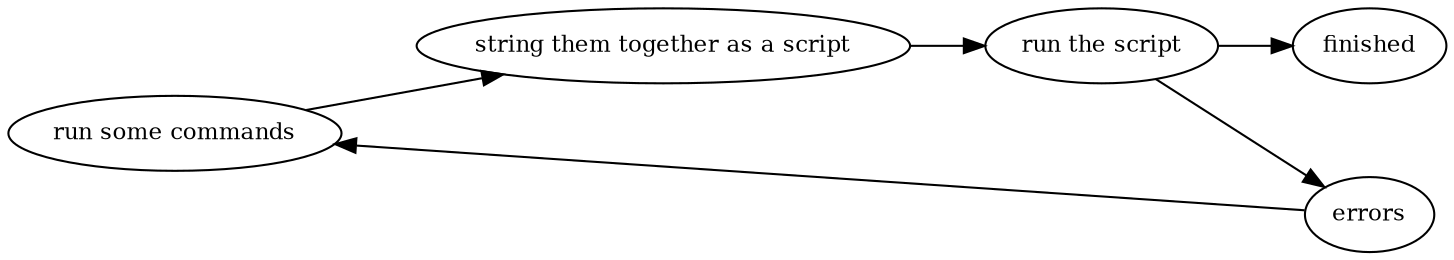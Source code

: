 digraph G {
rankdir=LR;
nodesep=0.6;
sep="+25,25";
node [fontsize=11];
overlap=scalexy;
splines=true;
try[label="run some commands"];
script[label="string them together as a script"];
run[label="run the script"];
try -> script -> run;
run -> errors -> try;
run -> finished;
}